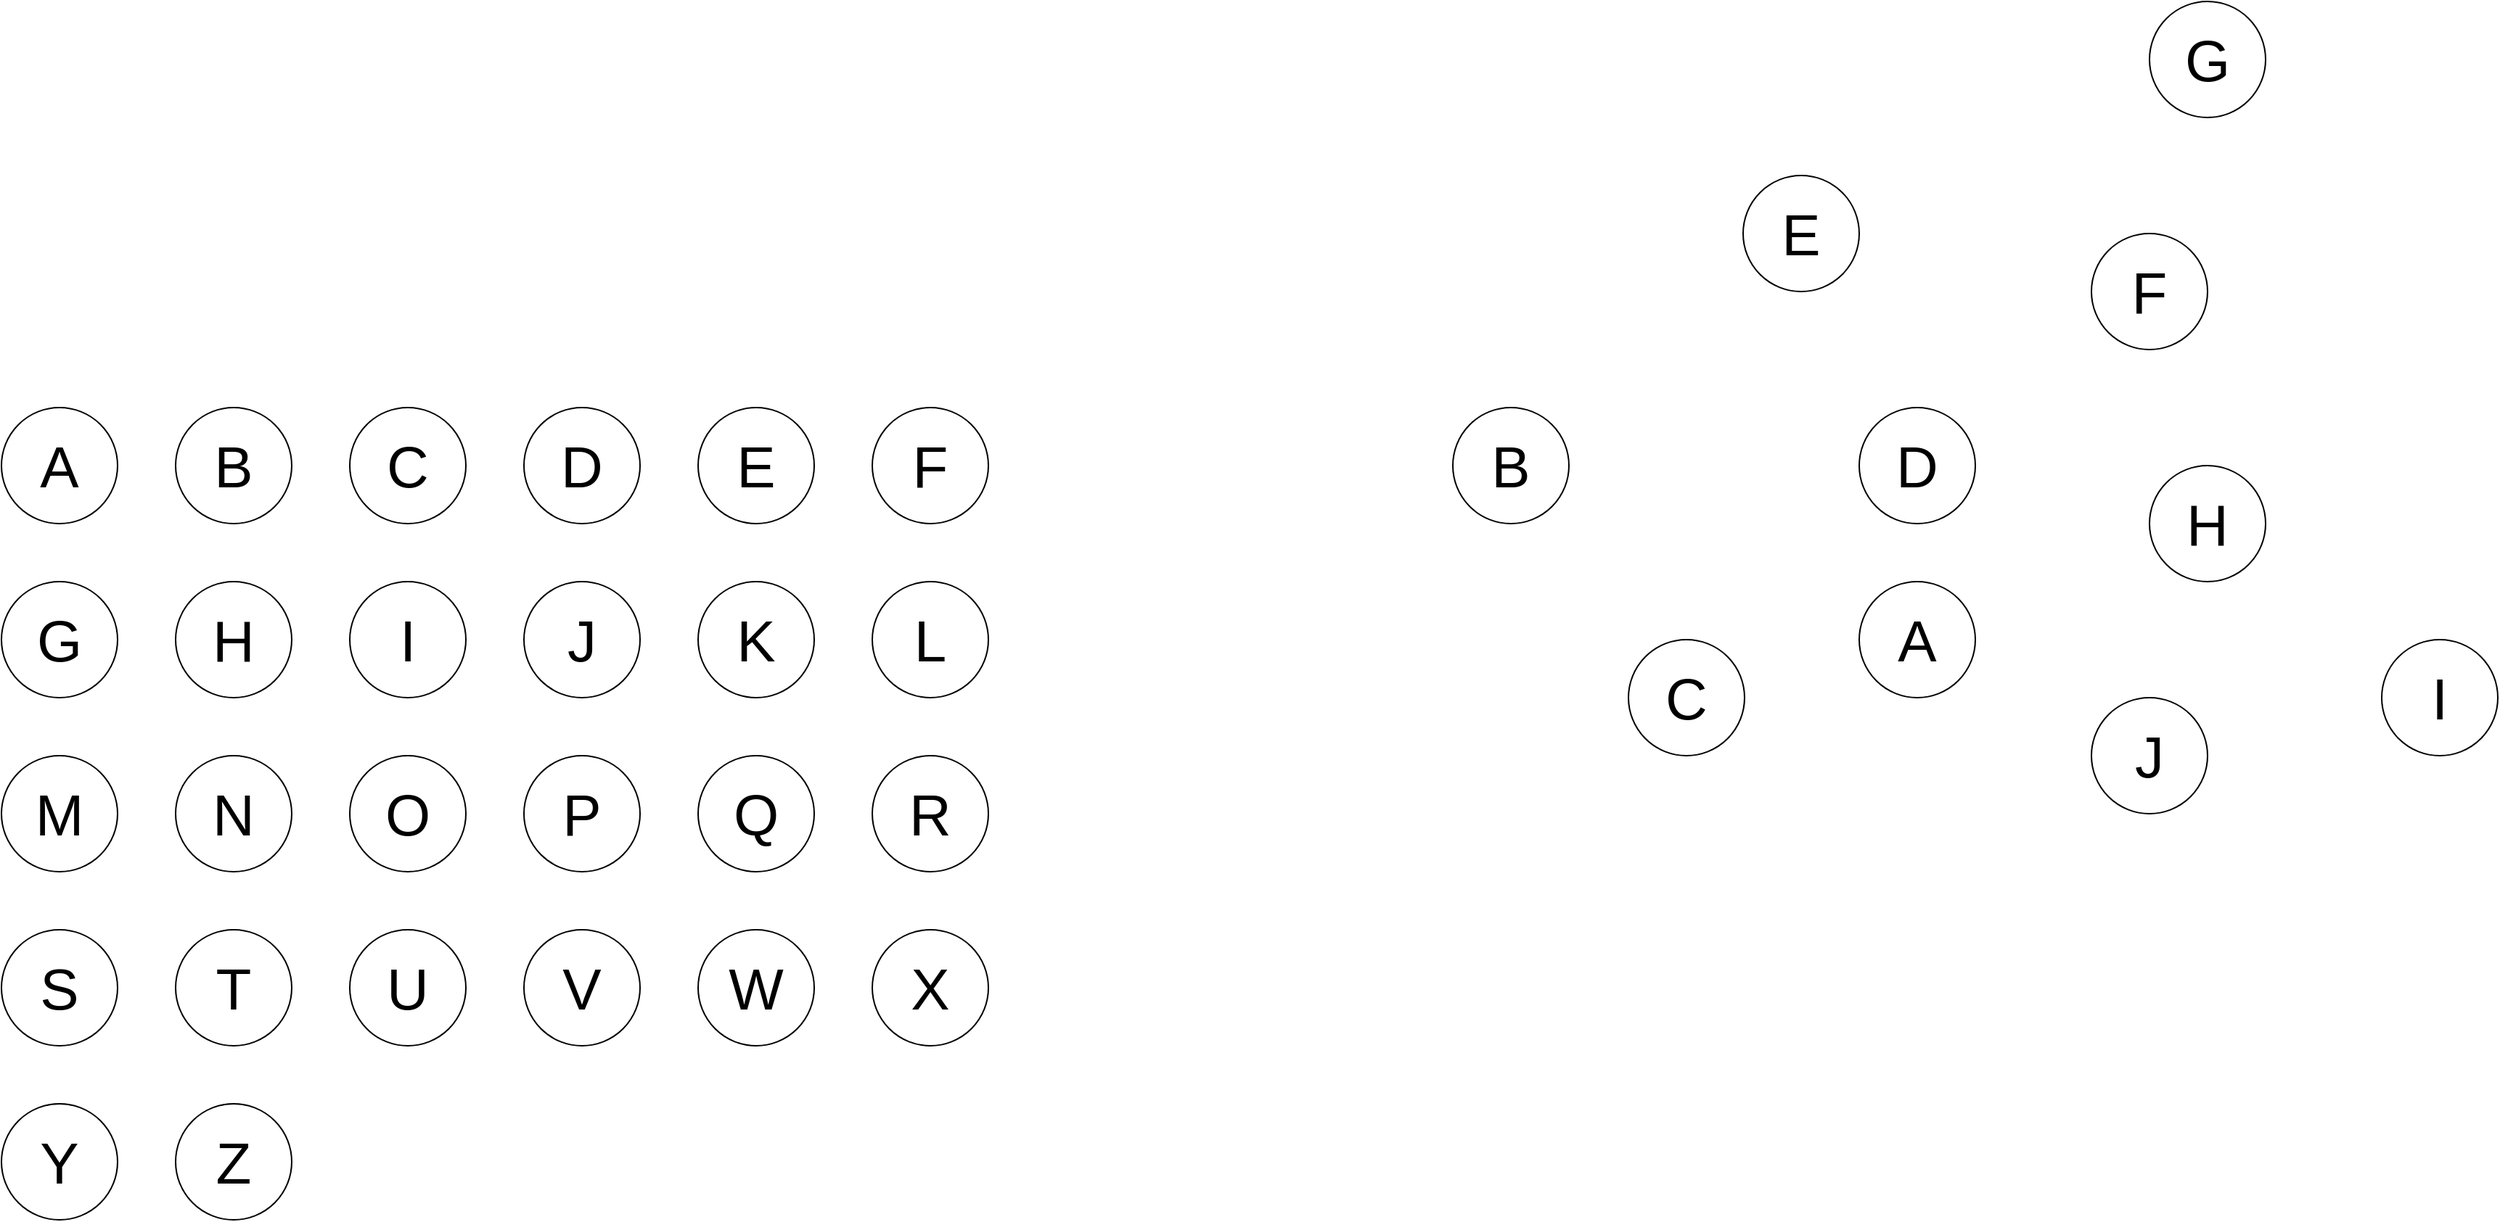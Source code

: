 <mxfile version="20.7.4" type="github">
  <diagram id="csO9OgjaxNzDDv-BIICV" name="Страница 1">
    <mxGraphModel dx="2120" dy="2609" grid="1" gridSize="10" guides="1" tooltips="1" connect="1" arrows="1" fold="1" page="1" pageScale="1" pageWidth="827" pageHeight="1169" math="0" shadow="0">
      <root>
        <mxCell id="0" />
        <mxCell id="1" parent="0" />
        <mxCell id="_6TrbKtkGLFvHV3Oh21O-1" value="&lt;font style=&quot;font-size: 40px;&quot;&gt;A&lt;/font&gt;" style="ellipse;whiteSpace=wrap;html=1;aspect=fixed;" vertex="1" parent="1">
          <mxGeometry x="120" y="80" width="80" height="80" as="geometry" />
        </mxCell>
        <mxCell id="_6TrbKtkGLFvHV3Oh21O-2" value="&lt;span style=&quot;font-size: 40px;&quot;&gt;B&lt;/span&gt;" style="ellipse;whiteSpace=wrap;html=1;aspect=fixed;" vertex="1" parent="1">
          <mxGeometry x="240" y="80" width="80" height="80" as="geometry" />
        </mxCell>
        <mxCell id="_6TrbKtkGLFvHV3Oh21O-3" value="&lt;font style=&quot;font-size: 40px;&quot;&gt;C&lt;/font&gt;" style="ellipse;whiteSpace=wrap;html=1;aspect=fixed;" vertex="1" parent="1">
          <mxGeometry x="360" y="80" width="80" height="80" as="geometry" />
        </mxCell>
        <mxCell id="_6TrbKtkGLFvHV3Oh21O-4" value="&lt;font style=&quot;font-size: 40px;&quot;&gt;D&lt;/font&gt;" style="ellipse;whiteSpace=wrap;html=1;aspect=fixed;" vertex="1" parent="1">
          <mxGeometry x="480" y="80" width="80" height="80" as="geometry" />
        </mxCell>
        <mxCell id="_6TrbKtkGLFvHV3Oh21O-5" value="&lt;font style=&quot;font-size: 40px;&quot;&gt;E&lt;/font&gt;" style="ellipse;whiteSpace=wrap;html=1;aspect=fixed;" vertex="1" parent="1">
          <mxGeometry x="600" y="80" width="80" height="80" as="geometry" />
        </mxCell>
        <mxCell id="_6TrbKtkGLFvHV3Oh21O-6" value="&lt;font style=&quot;font-size: 40px;&quot;&gt;F&lt;/font&gt;" style="ellipse;whiteSpace=wrap;html=1;aspect=fixed;" vertex="1" parent="1">
          <mxGeometry x="720" y="80" width="80" height="80" as="geometry" />
        </mxCell>
        <mxCell id="_6TrbKtkGLFvHV3Oh21O-7" value="&lt;font style=&quot;font-size: 40px;&quot;&gt;G&lt;/font&gt;" style="ellipse;whiteSpace=wrap;html=1;aspect=fixed;" vertex="1" parent="1">
          <mxGeometry x="120" y="200" width="80" height="80" as="geometry" />
        </mxCell>
        <mxCell id="_6TrbKtkGLFvHV3Oh21O-8" value="&lt;span style=&quot;font-size: 40px;&quot;&gt;H&lt;br&gt;&lt;/span&gt;" style="ellipse;whiteSpace=wrap;html=1;aspect=fixed;" vertex="1" parent="1">
          <mxGeometry x="240" y="200" width="80" height="80" as="geometry" />
        </mxCell>
        <mxCell id="_6TrbKtkGLFvHV3Oh21O-9" value="&lt;span style=&quot;font-size: 40px;&quot;&gt;I&lt;br&gt;&lt;/span&gt;" style="ellipse;whiteSpace=wrap;html=1;aspect=fixed;" vertex="1" parent="1">
          <mxGeometry x="360" y="200" width="80" height="80" as="geometry" />
        </mxCell>
        <mxCell id="_6TrbKtkGLFvHV3Oh21O-10" value="&lt;span style=&quot;font-size: 40px;&quot;&gt;J&lt;br&gt;&lt;/span&gt;" style="ellipse;whiteSpace=wrap;html=1;aspect=fixed;" vertex="1" parent="1">
          <mxGeometry x="480" y="200" width="80" height="80" as="geometry" />
        </mxCell>
        <mxCell id="_6TrbKtkGLFvHV3Oh21O-11" value="&lt;span style=&quot;font-size: 40px;&quot;&gt;K&lt;br&gt;&lt;/span&gt;" style="ellipse;whiteSpace=wrap;html=1;aspect=fixed;" vertex="1" parent="1">
          <mxGeometry x="600" y="200" width="80" height="80" as="geometry" />
        </mxCell>
        <mxCell id="_6TrbKtkGLFvHV3Oh21O-12" value="&lt;span style=&quot;font-size: 40px;&quot;&gt;L&lt;br&gt;&lt;/span&gt;" style="ellipse;whiteSpace=wrap;html=1;aspect=fixed;" vertex="1" parent="1">
          <mxGeometry x="720" y="200" width="80" height="80" as="geometry" />
        </mxCell>
        <mxCell id="_6TrbKtkGLFvHV3Oh21O-13" value="&lt;span style=&quot;font-size: 40px;&quot;&gt;M&lt;br&gt;&lt;/span&gt;" style="ellipse;whiteSpace=wrap;html=1;aspect=fixed;" vertex="1" parent="1">
          <mxGeometry x="120" y="320" width="80" height="80" as="geometry" />
        </mxCell>
        <mxCell id="_6TrbKtkGLFvHV3Oh21O-14" value="&lt;span style=&quot;font-size: 40px;&quot;&gt;N&lt;br&gt;&lt;/span&gt;" style="ellipse;whiteSpace=wrap;html=1;aspect=fixed;" vertex="1" parent="1">
          <mxGeometry x="240" y="320" width="80" height="80" as="geometry" />
        </mxCell>
        <mxCell id="_6TrbKtkGLFvHV3Oh21O-15" value="&lt;span style=&quot;font-size: 40px;&quot;&gt;O&lt;br&gt;&lt;/span&gt;" style="ellipse;whiteSpace=wrap;html=1;aspect=fixed;" vertex="1" parent="1">
          <mxGeometry x="360" y="320" width="80" height="80" as="geometry" />
        </mxCell>
        <mxCell id="_6TrbKtkGLFvHV3Oh21O-16" value="&lt;span style=&quot;font-size: 40px;&quot;&gt;P&lt;br&gt;&lt;/span&gt;" style="ellipse;whiteSpace=wrap;html=1;aspect=fixed;" vertex="1" parent="1">
          <mxGeometry x="480" y="320" width="80" height="80" as="geometry" />
        </mxCell>
        <mxCell id="_6TrbKtkGLFvHV3Oh21O-17" value="&lt;span style=&quot;font-size: 40px;&quot;&gt;Q&lt;br&gt;&lt;/span&gt;" style="ellipse;whiteSpace=wrap;html=1;aspect=fixed;" vertex="1" parent="1">
          <mxGeometry x="600" y="320" width="80" height="80" as="geometry" />
        </mxCell>
        <mxCell id="_6TrbKtkGLFvHV3Oh21O-18" value="&lt;span style=&quot;font-size: 40px;&quot;&gt;R&lt;br&gt;&lt;/span&gt;" style="ellipse;whiteSpace=wrap;html=1;aspect=fixed;" vertex="1" parent="1">
          <mxGeometry x="720" y="320" width="80" height="80" as="geometry" />
        </mxCell>
        <mxCell id="_6TrbKtkGLFvHV3Oh21O-19" value="&lt;span style=&quot;font-size: 40px;&quot;&gt;S&lt;br&gt;&lt;/span&gt;" style="ellipse;whiteSpace=wrap;html=1;aspect=fixed;" vertex="1" parent="1">
          <mxGeometry x="120" y="440" width="80" height="80" as="geometry" />
        </mxCell>
        <mxCell id="_6TrbKtkGLFvHV3Oh21O-20" value="&lt;span style=&quot;font-size: 40px;&quot;&gt;T&lt;br&gt;&lt;/span&gt;" style="ellipse;whiteSpace=wrap;html=1;aspect=fixed;" vertex="1" parent="1">
          <mxGeometry x="240" y="440" width="80" height="80" as="geometry" />
        </mxCell>
        <mxCell id="_6TrbKtkGLFvHV3Oh21O-21" value="&lt;span style=&quot;font-size: 40px;&quot;&gt;U&lt;br&gt;&lt;/span&gt;" style="ellipse;whiteSpace=wrap;html=1;aspect=fixed;" vertex="1" parent="1">
          <mxGeometry x="360" y="440" width="80" height="80" as="geometry" />
        </mxCell>
        <mxCell id="_6TrbKtkGLFvHV3Oh21O-22" value="&lt;span style=&quot;font-size: 40px;&quot;&gt;V&lt;br&gt;&lt;/span&gt;" style="ellipse;whiteSpace=wrap;html=1;aspect=fixed;" vertex="1" parent="1">
          <mxGeometry x="480" y="440" width="80" height="80" as="geometry" />
        </mxCell>
        <mxCell id="_6TrbKtkGLFvHV3Oh21O-23" value="&lt;span style=&quot;font-size: 40px;&quot;&gt;W&lt;br&gt;&lt;/span&gt;" style="ellipse;whiteSpace=wrap;html=1;aspect=fixed;" vertex="1" parent="1">
          <mxGeometry x="600" y="440" width="80" height="80" as="geometry" />
        </mxCell>
        <mxCell id="_6TrbKtkGLFvHV3Oh21O-24" value="&lt;span style=&quot;font-size: 40px;&quot;&gt;X&lt;br&gt;&lt;/span&gt;" style="ellipse;whiteSpace=wrap;html=1;aspect=fixed;" vertex="1" parent="1">
          <mxGeometry x="720" y="440" width="80" height="80" as="geometry" />
        </mxCell>
        <mxCell id="_6TrbKtkGLFvHV3Oh21O-25" value="&lt;span style=&quot;font-size: 40px;&quot;&gt;Y&lt;br&gt;&lt;/span&gt;" style="ellipse;whiteSpace=wrap;html=1;aspect=fixed;" vertex="1" parent="1">
          <mxGeometry x="120" y="560" width="80" height="80" as="geometry" />
        </mxCell>
        <mxCell id="_6TrbKtkGLFvHV3Oh21O-26" value="&lt;span style=&quot;font-size: 40px;&quot;&gt;Z&lt;br&gt;&lt;/span&gt;" style="ellipse;whiteSpace=wrap;html=1;aspect=fixed;" vertex="1" parent="1">
          <mxGeometry x="240" y="560" width="80" height="80" as="geometry" />
        </mxCell>
        <mxCell id="_6TrbKtkGLFvHV3Oh21O-27" value="&lt;font style=&quot;font-size: 40px;&quot;&gt;A&lt;/font&gt;" style="ellipse;whiteSpace=wrap;html=1;aspect=fixed;" vertex="1" parent="1">
          <mxGeometry x="1400" y="200" width="80" height="80" as="geometry" />
        </mxCell>
        <mxCell id="_6TrbKtkGLFvHV3Oh21O-28" value="&lt;span style=&quot;font-size: 40px;&quot;&gt;B&lt;/span&gt;" style="ellipse;whiteSpace=wrap;html=1;aspect=fixed;" vertex="1" parent="1">
          <mxGeometry x="1120" y="80" width="80" height="80" as="geometry" />
        </mxCell>
        <mxCell id="_6TrbKtkGLFvHV3Oh21O-29" value="&lt;font style=&quot;font-size: 40px;&quot;&gt;C&lt;/font&gt;" style="ellipse;whiteSpace=wrap;html=1;aspect=fixed;" vertex="1" parent="1">
          <mxGeometry x="1241" y="240" width="80" height="80" as="geometry" />
        </mxCell>
        <mxCell id="_6TrbKtkGLFvHV3Oh21O-30" value="&lt;font style=&quot;font-size: 40px;&quot;&gt;D&lt;/font&gt;" style="ellipse;whiteSpace=wrap;html=1;aspect=fixed;" vertex="1" parent="1">
          <mxGeometry x="1400" y="80" width="80" height="80" as="geometry" />
        </mxCell>
        <mxCell id="_6TrbKtkGLFvHV3Oh21O-31" value="&lt;font style=&quot;font-size: 40px;&quot;&gt;E&lt;/font&gt;" style="ellipse;whiteSpace=wrap;html=1;aspect=fixed;" vertex="1" parent="1">
          <mxGeometry x="1320" y="-80" width="80" height="80" as="geometry" />
        </mxCell>
        <mxCell id="_6TrbKtkGLFvHV3Oh21O-32" value="&lt;font style=&quot;font-size: 40px;&quot;&gt;F&lt;/font&gt;" style="ellipse;whiteSpace=wrap;html=1;aspect=fixed;" vertex="1" parent="1">
          <mxGeometry x="1560" y="-40" width="80" height="80" as="geometry" />
        </mxCell>
        <mxCell id="_6TrbKtkGLFvHV3Oh21O-33" value="&lt;font style=&quot;font-size: 40px;&quot;&gt;G&lt;/font&gt;" style="ellipse;whiteSpace=wrap;html=1;aspect=fixed;" vertex="1" parent="1">
          <mxGeometry x="1600" y="-200" width="80" height="80" as="geometry" />
        </mxCell>
        <mxCell id="_6TrbKtkGLFvHV3Oh21O-34" value="&lt;span style=&quot;font-size: 40px;&quot;&gt;H&lt;br&gt;&lt;/span&gt;" style="ellipse;whiteSpace=wrap;html=1;aspect=fixed;" vertex="1" parent="1">
          <mxGeometry x="1600" y="120" width="80" height="80" as="geometry" />
        </mxCell>
        <mxCell id="_6TrbKtkGLFvHV3Oh21O-35" value="&lt;span style=&quot;font-size: 40px;&quot;&gt;I&lt;br&gt;&lt;/span&gt;" style="ellipse;whiteSpace=wrap;html=1;aspect=fixed;" vertex="1" parent="1">
          <mxGeometry x="1760" y="240" width="80" height="80" as="geometry" />
        </mxCell>
        <mxCell id="_6TrbKtkGLFvHV3Oh21O-36" value="&lt;span style=&quot;font-size: 40px;&quot;&gt;J&lt;br&gt;&lt;/span&gt;" style="ellipse;whiteSpace=wrap;html=1;aspect=fixed;" vertex="1" parent="1">
          <mxGeometry x="1560" y="280" width="80" height="80" as="geometry" />
        </mxCell>
      </root>
    </mxGraphModel>
  </diagram>
</mxfile>
